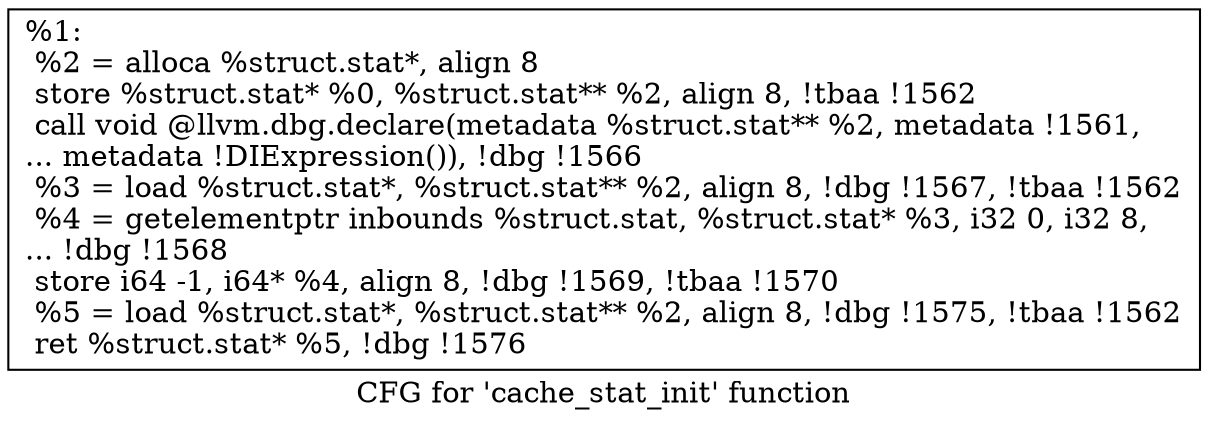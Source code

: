 digraph "CFG for 'cache_stat_init' function" {
	label="CFG for 'cache_stat_init' function";

	Node0x274dcf0 [shape=record,label="{%1:\l  %2 = alloca %struct.stat*, align 8\l  store %struct.stat* %0, %struct.stat** %2, align 8, !tbaa !1562\l  call void @llvm.dbg.declare(metadata %struct.stat** %2, metadata !1561,\l... metadata !DIExpression()), !dbg !1566\l  %3 = load %struct.stat*, %struct.stat** %2, align 8, !dbg !1567, !tbaa !1562\l  %4 = getelementptr inbounds %struct.stat, %struct.stat* %3, i32 0, i32 8,\l... !dbg !1568\l  store i64 -1, i64* %4, align 8, !dbg !1569, !tbaa !1570\l  %5 = load %struct.stat*, %struct.stat** %2, align 8, !dbg !1575, !tbaa !1562\l  ret %struct.stat* %5, !dbg !1576\l}"];
}
